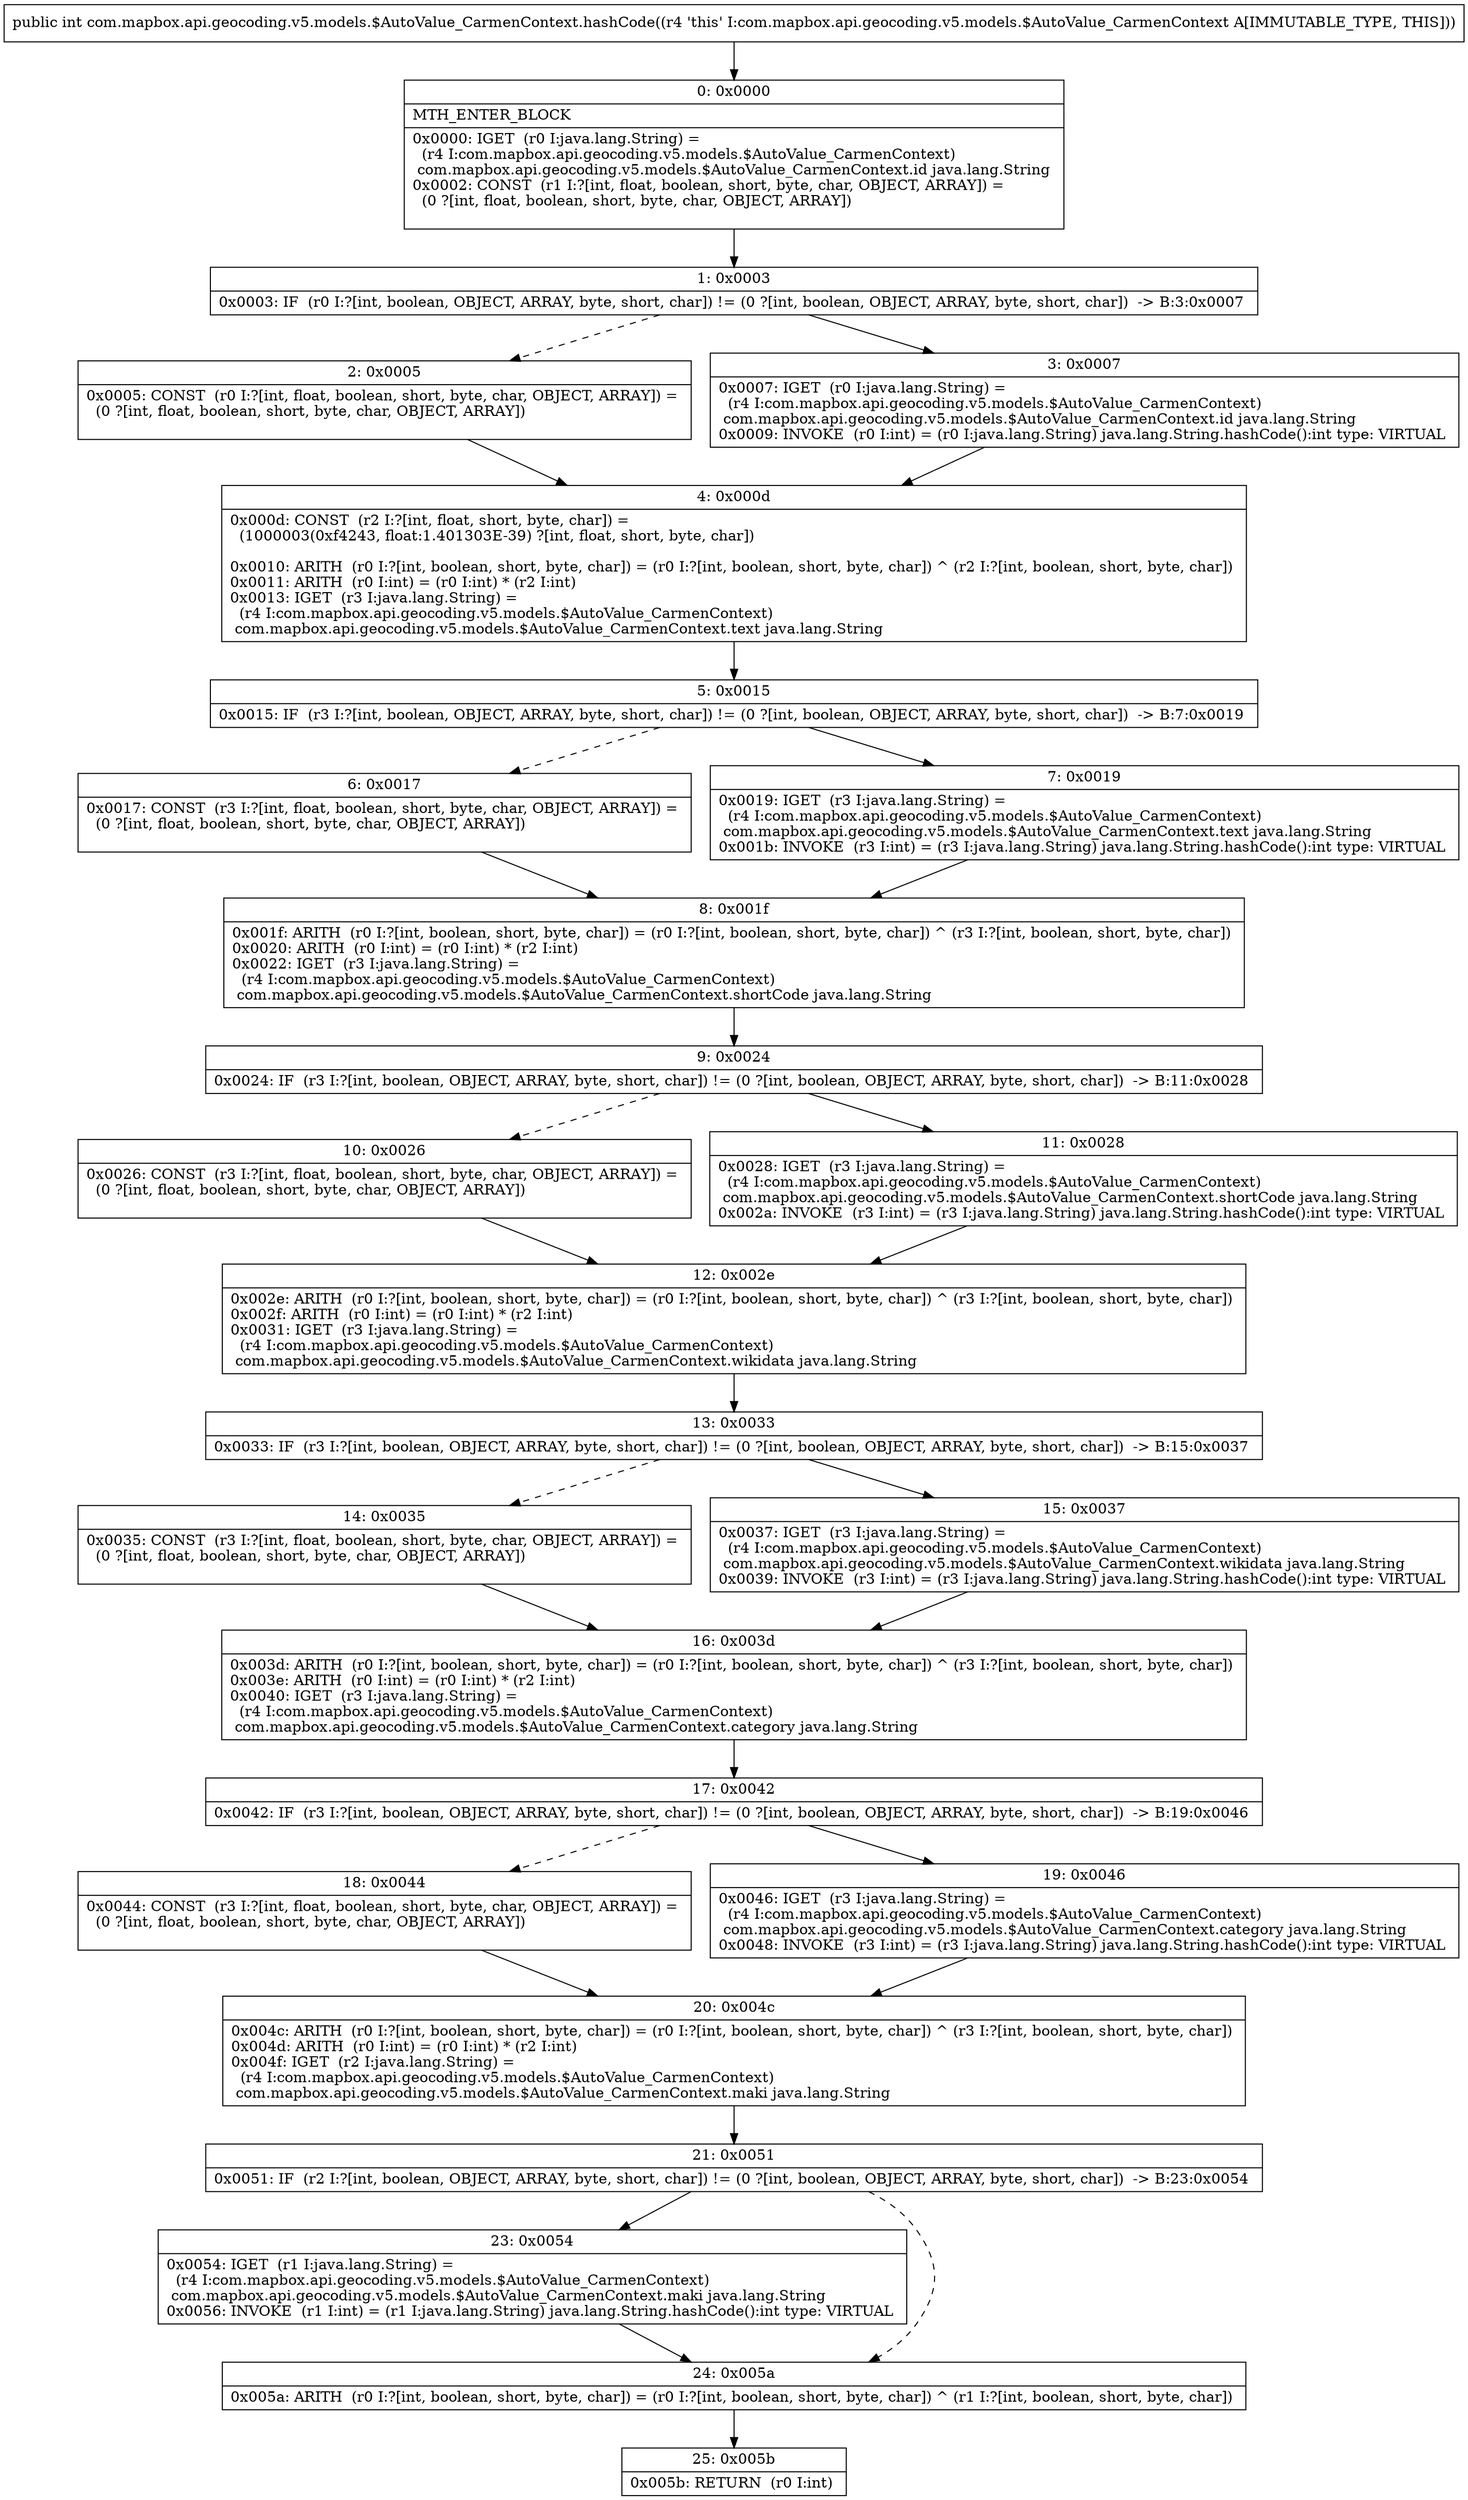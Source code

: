 digraph "CFG forcom.mapbox.api.geocoding.v5.models.$AutoValue_CarmenContext.hashCode()I" {
Node_0 [shape=record,label="{0\:\ 0x0000|MTH_ENTER_BLOCK\l|0x0000: IGET  (r0 I:java.lang.String) = \l  (r4 I:com.mapbox.api.geocoding.v5.models.$AutoValue_CarmenContext)\l com.mapbox.api.geocoding.v5.models.$AutoValue_CarmenContext.id java.lang.String \l0x0002: CONST  (r1 I:?[int, float, boolean, short, byte, char, OBJECT, ARRAY]) = \l  (0 ?[int, float, boolean, short, byte, char, OBJECT, ARRAY])\l \l}"];
Node_1 [shape=record,label="{1\:\ 0x0003|0x0003: IF  (r0 I:?[int, boolean, OBJECT, ARRAY, byte, short, char]) != (0 ?[int, boolean, OBJECT, ARRAY, byte, short, char])  \-\> B:3:0x0007 \l}"];
Node_2 [shape=record,label="{2\:\ 0x0005|0x0005: CONST  (r0 I:?[int, float, boolean, short, byte, char, OBJECT, ARRAY]) = \l  (0 ?[int, float, boolean, short, byte, char, OBJECT, ARRAY])\l \l}"];
Node_3 [shape=record,label="{3\:\ 0x0007|0x0007: IGET  (r0 I:java.lang.String) = \l  (r4 I:com.mapbox.api.geocoding.v5.models.$AutoValue_CarmenContext)\l com.mapbox.api.geocoding.v5.models.$AutoValue_CarmenContext.id java.lang.String \l0x0009: INVOKE  (r0 I:int) = (r0 I:java.lang.String) java.lang.String.hashCode():int type: VIRTUAL \l}"];
Node_4 [shape=record,label="{4\:\ 0x000d|0x000d: CONST  (r2 I:?[int, float, short, byte, char]) = \l  (1000003(0xf4243, float:1.401303E\-39) ?[int, float, short, byte, char])\l \l0x0010: ARITH  (r0 I:?[int, boolean, short, byte, char]) = (r0 I:?[int, boolean, short, byte, char]) ^ (r2 I:?[int, boolean, short, byte, char]) \l0x0011: ARITH  (r0 I:int) = (r0 I:int) * (r2 I:int) \l0x0013: IGET  (r3 I:java.lang.String) = \l  (r4 I:com.mapbox.api.geocoding.v5.models.$AutoValue_CarmenContext)\l com.mapbox.api.geocoding.v5.models.$AutoValue_CarmenContext.text java.lang.String \l}"];
Node_5 [shape=record,label="{5\:\ 0x0015|0x0015: IF  (r3 I:?[int, boolean, OBJECT, ARRAY, byte, short, char]) != (0 ?[int, boolean, OBJECT, ARRAY, byte, short, char])  \-\> B:7:0x0019 \l}"];
Node_6 [shape=record,label="{6\:\ 0x0017|0x0017: CONST  (r3 I:?[int, float, boolean, short, byte, char, OBJECT, ARRAY]) = \l  (0 ?[int, float, boolean, short, byte, char, OBJECT, ARRAY])\l \l}"];
Node_7 [shape=record,label="{7\:\ 0x0019|0x0019: IGET  (r3 I:java.lang.String) = \l  (r4 I:com.mapbox.api.geocoding.v5.models.$AutoValue_CarmenContext)\l com.mapbox.api.geocoding.v5.models.$AutoValue_CarmenContext.text java.lang.String \l0x001b: INVOKE  (r3 I:int) = (r3 I:java.lang.String) java.lang.String.hashCode():int type: VIRTUAL \l}"];
Node_8 [shape=record,label="{8\:\ 0x001f|0x001f: ARITH  (r0 I:?[int, boolean, short, byte, char]) = (r0 I:?[int, boolean, short, byte, char]) ^ (r3 I:?[int, boolean, short, byte, char]) \l0x0020: ARITH  (r0 I:int) = (r0 I:int) * (r2 I:int) \l0x0022: IGET  (r3 I:java.lang.String) = \l  (r4 I:com.mapbox.api.geocoding.v5.models.$AutoValue_CarmenContext)\l com.mapbox.api.geocoding.v5.models.$AutoValue_CarmenContext.shortCode java.lang.String \l}"];
Node_9 [shape=record,label="{9\:\ 0x0024|0x0024: IF  (r3 I:?[int, boolean, OBJECT, ARRAY, byte, short, char]) != (0 ?[int, boolean, OBJECT, ARRAY, byte, short, char])  \-\> B:11:0x0028 \l}"];
Node_10 [shape=record,label="{10\:\ 0x0026|0x0026: CONST  (r3 I:?[int, float, boolean, short, byte, char, OBJECT, ARRAY]) = \l  (0 ?[int, float, boolean, short, byte, char, OBJECT, ARRAY])\l \l}"];
Node_11 [shape=record,label="{11\:\ 0x0028|0x0028: IGET  (r3 I:java.lang.String) = \l  (r4 I:com.mapbox.api.geocoding.v5.models.$AutoValue_CarmenContext)\l com.mapbox.api.geocoding.v5.models.$AutoValue_CarmenContext.shortCode java.lang.String \l0x002a: INVOKE  (r3 I:int) = (r3 I:java.lang.String) java.lang.String.hashCode():int type: VIRTUAL \l}"];
Node_12 [shape=record,label="{12\:\ 0x002e|0x002e: ARITH  (r0 I:?[int, boolean, short, byte, char]) = (r0 I:?[int, boolean, short, byte, char]) ^ (r3 I:?[int, boolean, short, byte, char]) \l0x002f: ARITH  (r0 I:int) = (r0 I:int) * (r2 I:int) \l0x0031: IGET  (r3 I:java.lang.String) = \l  (r4 I:com.mapbox.api.geocoding.v5.models.$AutoValue_CarmenContext)\l com.mapbox.api.geocoding.v5.models.$AutoValue_CarmenContext.wikidata java.lang.String \l}"];
Node_13 [shape=record,label="{13\:\ 0x0033|0x0033: IF  (r3 I:?[int, boolean, OBJECT, ARRAY, byte, short, char]) != (0 ?[int, boolean, OBJECT, ARRAY, byte, short, char])  \-\> B:15:0x0037 \l}"];
Node_14 [shape=record,label="{14\:\ 0x0035|0x0035: CONST  (r3 I:?[int, float, boolean, short, byte, char, OBJECT, ARRAY]) = \l  (0 ?[int, float, boolean, short, byte, char, OBJECT, ARRAY])\l \l}"];
Node_15 [shape=record,label="{15\:\ 0x0037|0x0037: IGET  (r3 I:java.lang.String) = \l  (r4 I:com.mapbox.api.geocoding.v5.models.$AutoValue_CarmenContext)\l com.mapbox.api.geocoding.v5.models.$AutoValue_CarmenContext.wikidata java.lang.String \l0x0039: INVOKE  (r3 I:int) = (r3 I:java.lang.String) java.lang.String.hashCode():int type: VIRTUAL \l}"];
Node_16 [shape=record,label="{16\:\ 0x003d|0x003d: ARITH  (r0 I:?[int, boolean, short, byte, char]) = (r0 I:?[int, boolean, short, byte, char]) ^ (r3 I:?[int, boolean, short, byte, char]) \l0x003e: ARITH  (r0 I:int) = (r0 I:int) * (r2 I:int) \l0x0040: IGET  (r3 I:java.lang.String) = \l  (r4 I:com.mapbox.api.geocoding.v5.models.$AutoValue_CarmenContext)\l com.mapbox.api.geocoding.v5.models.$AutoValue_CarmenContext.category java.lang.String \l}"];
Node_17 [shape=record,label="{17\:\ 0x0042|0x0042: IF  (r3 I:?[int, boolean, OBJECT, ARRAY, byte, short, char]) != (0 ?[int, boolean, OBJECT, ARRAY, byte, short, char])  \-\> B:19:0x0046 \l}"];
Node_18 [shape=record,label="{18\:\ 0x0044|0x0044: CONST  (r3 I:?[int, float, boolean, short, byte, char, OBJECT, ARRAY]) = \l  (0 ?[int, float, boolean, short, byte, char, OBJECT, ARRAY])\l \l}"];
Node_19 [shape=record,label="{19\:\ 0x0046|0x0046: IGET  (r3 I:java.lang.String) = \l  (r4 I:com.mapbox.api.geocoding.v5.models.$AutoValue_CarmenContext)\l com.mapbox.api.geocoding.v5.models.$AutoValue_CarmenContext.category java.lang.String \l0x0048: INVOKE  (r3 I:int) = (r3 I:java.lang.String) java.lang.String.hashCode():int type: VIRTUAL \l}"];
Node_20 [shape=record,label="{20\:\ 0x004c|0x004c: ARITH  (r0 I:?[int, boolean, short, byte, char]) = (r0 I:?[int, boolean, short, byte, char]) ^ (r3 I:?[int, boolean, short, byte, char]) \l0x004d: ARITH  (r0 I:int) = (r0 I:int) * (r2 I:int) \l0x004f: IGET  (r2 I:java.lang.String) = \l  (r4 I:com.mapbox.api.geocoding.v5.models.$AutoValue_CarmenContext)\l com.mapbox.api.geocoding.v5.models.$AutoValue_CarmenContext.maki java.lang.String \l}"];
Node_21 [shape=record,label="{21\:\ 0x0051|0x0051: IF  (r2 I:?[int, boolean, OBJECT, ARRAY, byte, short, char]) != (0 ?[int, boolean, OBJECT, ARRAY, byte, short, char])  \-\> B:23:0x0054 \l}"];
Node_23 [shape=record,label="{23\:\ 0x0054|0x0054: IGET  (r1 I:java.lang.String) = \l  (r4 I:com.mapbox.api.geocoding.v5.models.$AutoValue_CarmenContext)\l com.mapbox.api.geocoding.v5.models.$AutoValue_CarmenContext.maki java.lang.String \l0x0056: INVOKE  (r1 I:int) = (r1 I:java.lang.String) java.lang.String.hashCode():int type: VIRTUAL \l}"];
Node_24 [shape=record,label="{24\:\ 0x005a|0x005a: ARITH  (r0 I:?[int, boolean, short, byte, char]) = (r0 I:?[int, boolean, short, byte, char]) ^ (r1 I:?[int, boolean, short, byte, char]) \l}"];
Node_25 [shape=record,label="{25\:\ 0x005b|0x005b: RETURN  (r0 I:int) \l}"];
MethodNode[shape=record,label="{public int com.mapbox.api.geocoding.v5.models.$AutoValue_CarmenContext.hashCode((r4 'this' I:com.mapbox.api.geocoding.v5.models.$AutoValue_CarmenContext A[IMMUTABLE_TYPE, THIS])) }"];
MethodNode -> Node_0;
Node_0 -> Node_1;
Node_1 -> Node_2[style=dashed];
Node_1 -> Node_3;
Node_2 -> Node_4;
Node_3 -> Node_4;
Node_4 -> Node_5;
Node_5 -> Node_6[style=dashed];
Node_5 -> Node_7;
Node_6 -> Node_8;
Node_7 -> Node_8;
Node_8 -> Node_9;
Node_9 -> Node_10[style=dashed];
Node_9 -> Node_11;
Node_10 -> Node_12;
Node_11 -> Node_12;
Node_12 -> Node_13;
Node_13 -> Node_14[style=dashed];
Node_13 -> Node_15;
Node_14 -> Node_16;
Node_15 -> Node_16;
Node_16 -> Node_17;
Node_17 -> Node_18[style=dashed];
Node_17 -> Node_19;
Node_18 -> Node_20;
Node_19 -> Node_20;
Node_20 -> Node_21;
Node_21 -> Node_23;
Node_21 -> Node_24[style=dashed];
Node_23 -> Node_24;
Node_24 -> Node_25;
}


